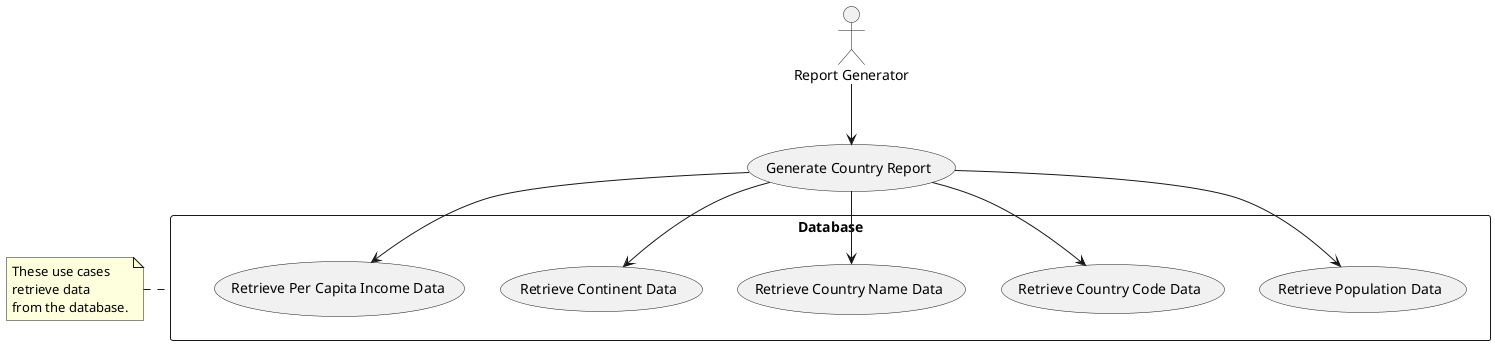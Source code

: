 

@startuml Country_Report_System

usecase UC4 as "Generate Country Report"

actor "Report Generator" as Generator

rectangle Database {
    usecase "Retrieve Population Data" as RetrievePopulationData
    usecase "Retrieve Country Code Data" as RetrieveCountryCodeData
    usecase "Retrieve Country Name Data" as RetrieveCountryNameData
    usecase "Retrieve Continent Data" as RetrieveContinentData
    usecase "Retrieve Per Capita Income Data" as RetrievePerCapitaIncomeData
}

Generator --> UC4
UC4 --> RetrievePopulationData
UC4 --> RetrieveCountryCodeData
UC4 --> RetrieveCountryNameData
UC4 --> RetrieveContinentData
UC4 --> RetrievePerCapitaIncomeData

note left of Database : These use cases\nretrieve data\nfrom the database.
@enduml
